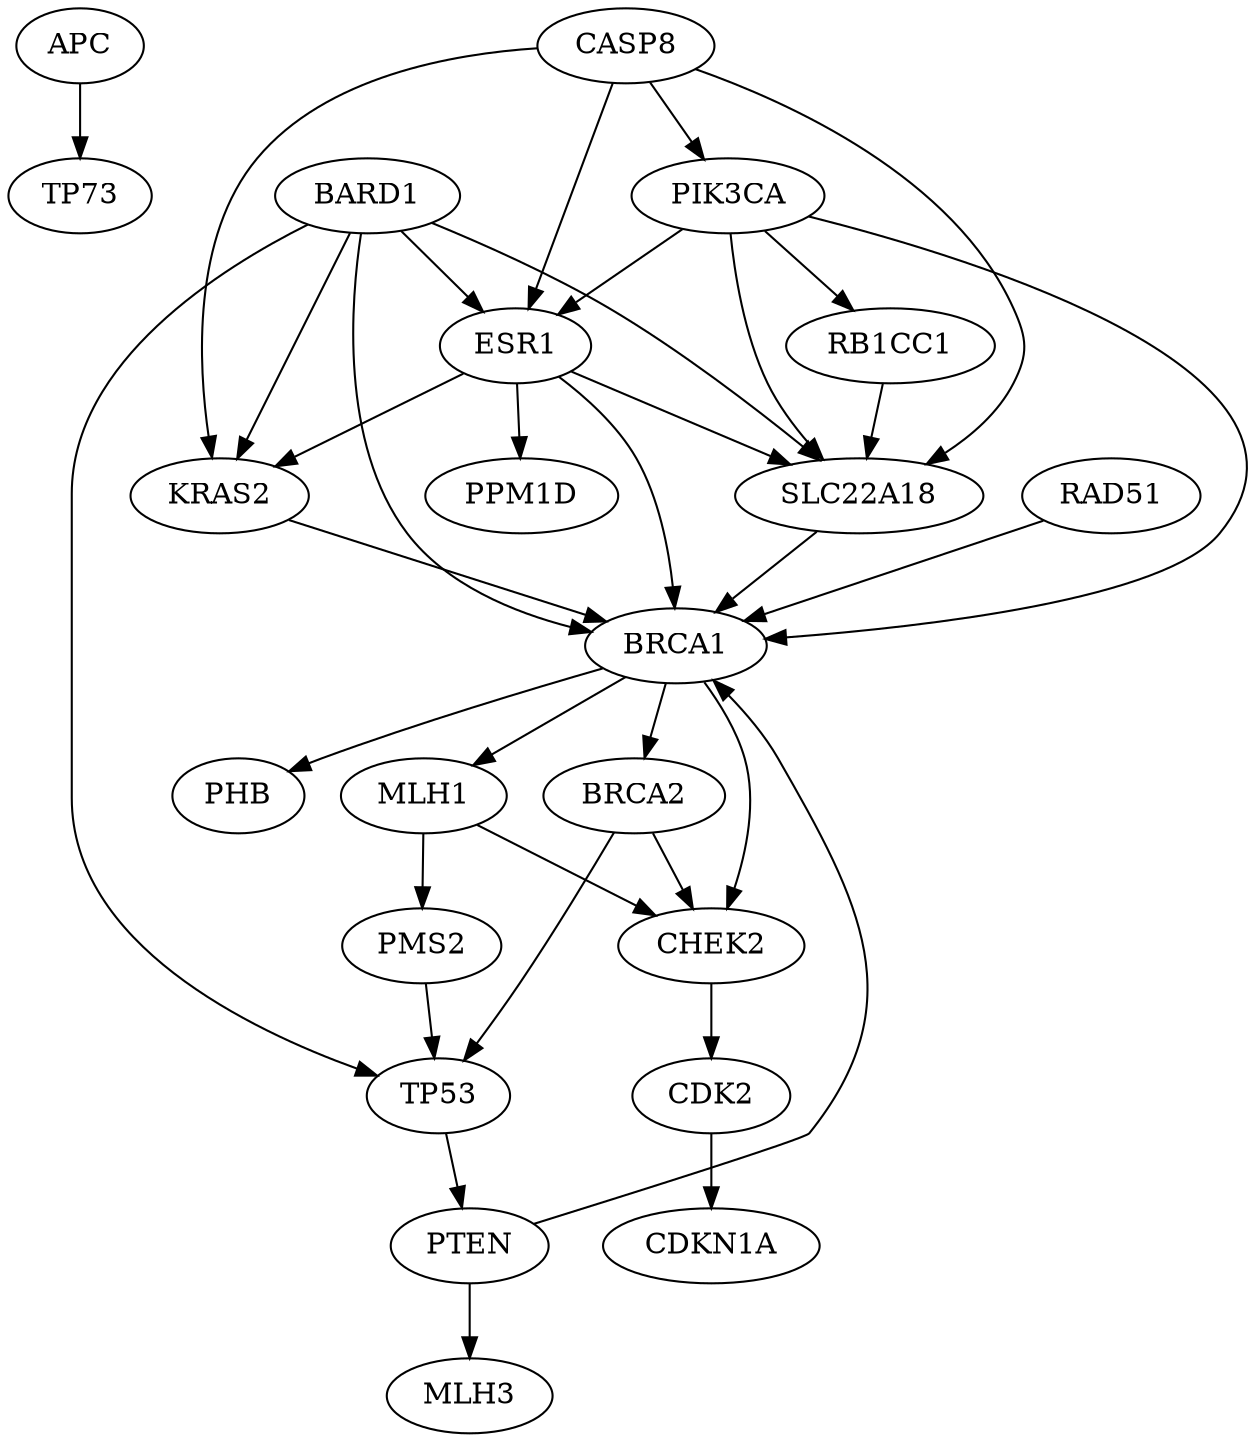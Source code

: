 /* no idea what thi data is about. huh? */
digraph "huh?"
{
APC->TP73
BARD1->BRCA1
BARD1->ESR1
BARD1->KRAS2
BARD1->SLC22A18
BARD1->TP53
BRCA1->BRCA2
BRCA1->CHEK2
BRCA1->MLH1
BRCA1->PHB
BRCA2->CHEK2
BRCA2->TP53
CASP8->ESR1
CASP8->KRAS2
CASP8->PIK3CA
CASP8->SLC22A18
CDK2->CDKN1A
CHEK2->CDK2
ESR1->BRCA1
ESR1->KRAS2
ESR1->PPM1D
ESR1->SLC22A18
KRAS2->BRCA1
MLH1->CHEK2
MLH1->PMS2
PIK3CA->BRCA1
PIK3CA->ESR1
PIK3CA->RB1CC1
PIK3CA->SLC22A18
PMS2->TP53
PTEN->BRCA1
PTEN->MLH3
RAD51->BRCA1
RB1CC1->SLC22A18
SLC22A18->BRCA1
TP53->PTEN
}

